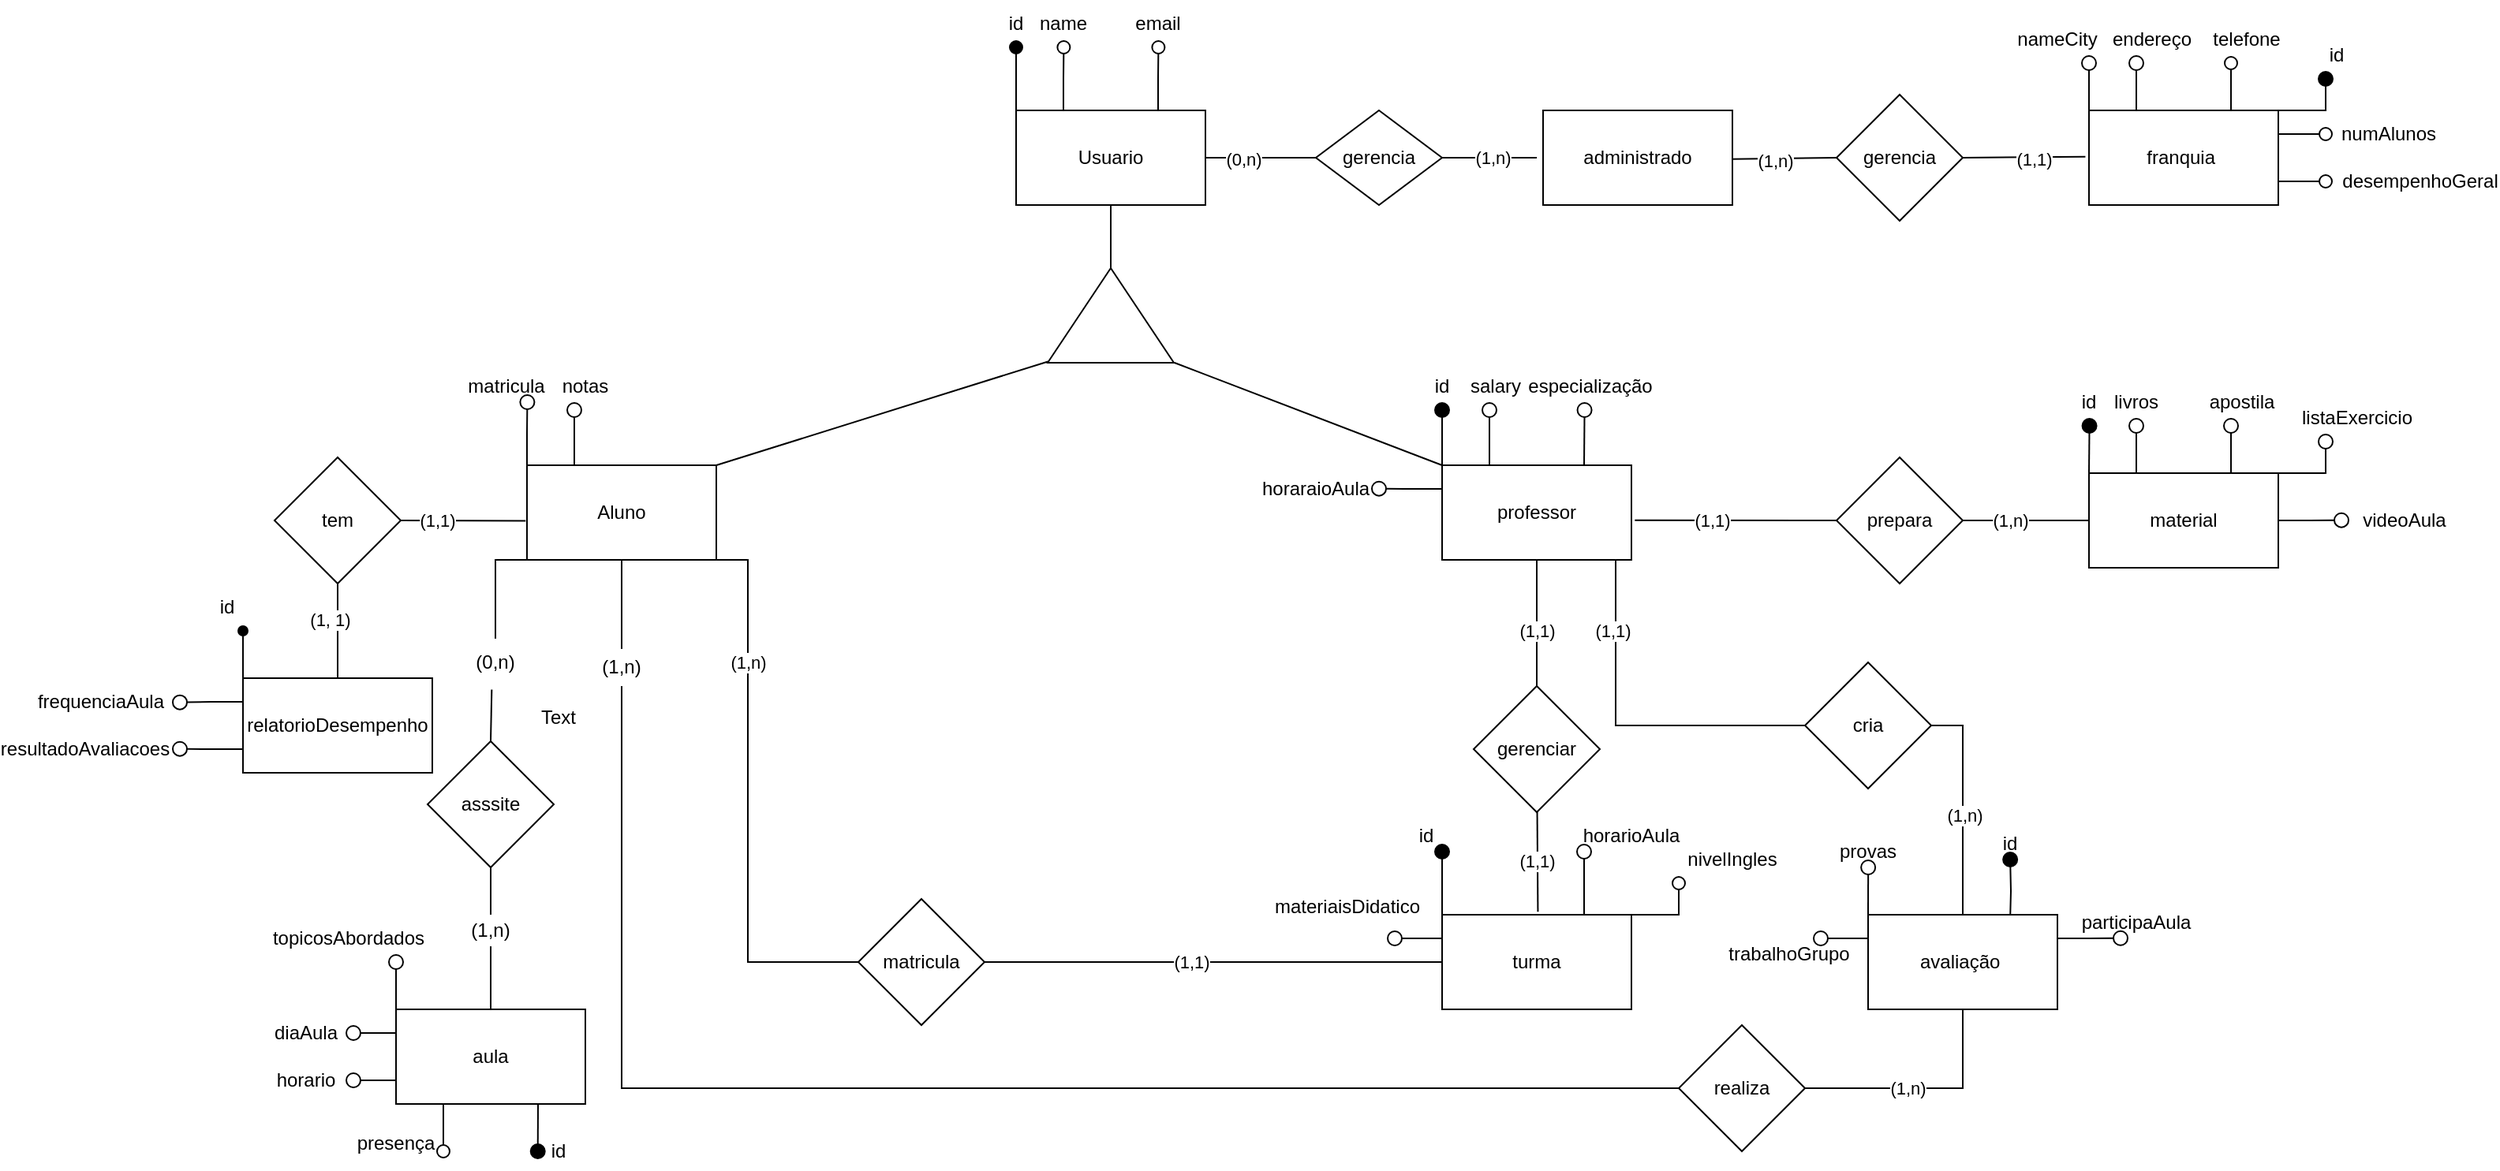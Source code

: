 <mxfile version="24.2.5" type="github">
  <diagram id="C5RBs43oDa-KdzZeNtuy" name="Page-1">
    <mxGraphModel dx="2876" dy="1103" grid="1" gridSize="10" guides="1" tooltips="1" connect="1" arrows="1" fold="1" page="1" pageScale="1" pageWidth="827" pageHeight="1169" math="0" shadow="0">
      <root>
        <mxCell id="WIyWlLk6GJQsqaUBKTNV-0" />
        <mxCell id="WIyWlLk6GJQsqaUBKTNV-1" parent="WIyWlLk6GJQsqaUBKTNV-0" />
        <mxCell id="Bjb_hzIt6USLgZH4Bxek-37" value="administrado" style="rounded=0;whiteSpace=wrap;html=1;" parent="WIyWlLk6GJQsqaUBKTNV-1" vertex="1">
          <mxGeometry x="294" y="250" width="120" height="60" as="geometry" />
        </mxCell>
        <mxCell id="5WWURvc-8RxoLPASlx8g-12" style="edgeStyle=orthogonalEdgeStyle;rounded=0;orthogonalLoop=1;jettySize=auto;html=1;exitX=0;exitY=0;exitDx=0;exitDy=0;endArrow=oval;endFill=0;endSize=9;" edge="1" parent="WIyWlLk6GJQsqaUBKTNV-1" source="Bjb_hzIt6USLgZH4Bxek-38">
          <mxGeometry relative="1" as="geometry">
            <mxPoint x="640" y="220" as="targetPoint" />
          </mxGeometry>
        </mxCell>
        <mxCell id="5WWURvc-8RxoLPASlx8g-14" style="edgeStyle=orthogonalEdgeStyle;rounded=0;orthogonalLoop=1;jettySize=auto;html=1;exitX=0.25;exitY=0;exitDx=0;exitDy=0;endSize=9;endArrow=oval;endFill=0;" edge="1" parent="WIyWlLk6GJQsqaUBKTNV-1" source="Bjb_hzIt6USLgZH4Bxek-38">
          <mxGeometry relative="1" as="geometry">
            <mxPoint x="670" y="220" as="targetPoint" />
          </mxGeometry>
        </mxCell>
        <mxCell id="5WWURvc-8RxoLPASlx8g-17" style="edgeStyle=orthogonalEdgeStyle;rounded=0;orthogonalLoop=1;jettySize=auto;html=1;exitX=0.75;exitY=0;exitDx=0;exitDy=0;endArrow=oval;endFill=0;endSize=8;" edge="1" parent="WIyWlLk6GJQsqaUBKTNV-1" source="Bjb_hzIt6USLgZH4Bxek-38">
          <mxGeometry relative="1" as="geometry">
            <mxPoint x="730" y="220" as="targetPoint" />
          </mxGeometry>
        </mxCell>
        <mxCell id="5WWURvc-8RxoLPASlx8g-19" style="edgeStyle=orthogonalEdgeStyle;rounded=0;orthogonalLoop=1;jettySize=auto;html=1;exitX=1;exitY=0.25;exitDx=0;exitDy=0;endArrow=oval;endFill=0;endSize=8;" edge="1" parent="WIyWlLk6GJQsqaUBKTNV-1" source="Bjb_hzIt6USLgZH4Bxek-38">
          <mxGeometry relative="1" as="geometry">
            <mxPoint x="790" y="264.857" as="targetPoint" />
          </mxGeometry>
        </mxCell>
        <mxCell id="5WWURvc-8RxoLPASlx8g-21" style="edgeStyle=orthogonalEdgeStyle;rounded=0;orthogonalLoop=1;jettySize=auto;html=1;exitX=1;exitY=0.75;exitDx=0;exitDy=0;endArrow=oval;endFill=0;endSize=8;" edge="1" parent="WIyWlLk6GJQsqaUBKTNV-1" source="Bjb_hzIt6USLgZH4Bxek-38">
          <mxGeometry relative="1" as="geometry">
            <mxPoint x="790" y="295" as="targetPoint" />
          </mxGeometry>
        </mxCell>
        <mxCell id="5WWURvc-8RxoLPASlx8g-33" style="edgeStyle=orthogonalEdgeStyle;rounded=0;orthogonalLoop=1;jettySize=auto;html=1;exitX=1;exitY=0;exitDx=0;exitDy=0;endArrow=oval;endFill=1;endSize=9;" edge="1" parent="WIyWlLk6GJQsqaUBKTNV-1" source="Bjb_hzIt6USLgZH4Bxek-38">
          <mxGeometry relative="1" as="geometry">
            <mxPoint x="790" y="230.0" as="targetPoint" />
          </mxGeometry>
        </mxCell>
        <mxCell id="Bjb_hzIt6USLgZH4Bxek-38" value="franquia&amp;nbsp;" style="rounded=0;whiteSpace=wrap;html=1;" parent="WIyWlLk6GJQsqaUBKTNV-1" vertex="1">
          <mxGeometry x="640" y="250" width="120" height="60" as="geometry" />
        </mxCell>
        <mxCell id="5WWURvc-8RxoLPASlx8g-0" style="edgeStyle=orthogonalEdgeStyle;rounded=0;orthogonalLoop=1;jettySize=auto;html=1;exitX=0;exitY=0;exitDx=0;exitDy=0;endArrow=oval;endFill=1;endSize=8;" edge="1" parent="WIyWlLk6GJQsqaUBKTNV-1" source="Bjb_hzIt6USLgZH4Bxek-39">
          <mxGeometry relative="1" as="geometry">
            <mxPoint x="-40" y="210" as="targetPoint" />
          </mxGeometry>
        </mxCell>
        <mxCell id="5WWURvc-8RxoLPASlx8g-2" style="edgeStyle=orthogonalEdgeStyle;rounded=0;orthogonalLoop=1;jettySize=auto;html=1;exitX=0.25;exitY=0;exitDx=0;exitDy=0;endArrow=oval;endFill=0;endSize=8;" edge="1" parent="WIyWlLk6GJQsqaUBKTNV-1" source="Bjb_hzIt6USLgZH4Bxek-39">
          <mxGeometry relative="1" as="geometry">
            <mxPoint x="-9.8" y="210" as="targetPoint" />
          </mxGeometry>
        </mxCell>
        <mxCell id="5WWURvc-8RxoLPASlx8g-4" style="edgeStyle=orthogonalEdgeStyle;rounded=0;orthogonalLoop=1;jettySize=auto;html=1;exitX=0.75;exitY=0;exitDx=0;exitDy=0;endArrow=oval;endFill=0;endSize=8;" edge="1" parent="WIyWlLk6GJQsqaUBKTNV-1" source="Bjb_hzIt6USLgZH4Bxek-39">
          <mxGeometry relative="1" as="geometry">
            <mxPoint x="50.2" y="210" as="targetPoint" />
          </mxGeometry>
        </mxCell>
        <mxCell id="Bjb_hzIt6USLgZH4Bxek-39" value="Usuario" style="rounded=0;whiteSpace=wrap;html=1;" parent="WIyWlLk6GJQsqaUBKTNV-1" vertex="1">
          <mxGeometry x="-40" y="250" width="120" height="60" as="geometry" />
        </mxCell>
        <mxCell id="Bjb_hzIt6USLgZH4Bxek-40" value="gerencia" style="rhombus;whiteSpace=wrap;html=1;" parent="WIyWlLk6GJQsqaUBKTNV-1" vertex="1">
          <mxGeometry x="480" y="240" width="80" height="80" as="geometry" />
        </mxCell>
        <mxCell id="Bjb_hzIt6USLgZH4Bxek-41" value="" style="endArrow=none;html=1;rounded=0;exitX=0.996;exitY=0.515;exitDx=0;exitDy=0;exitPerimeter=0;entryX=0;entryY=0.5;entryDx=0;entryDy=0;" parent="WIyWlLk6GJQsqaUBKTNV-1" source="Bjb_hzIt6USLgZH4Bxek-37" target="Bjb_hzIt6USLgZH4Bxek-40" edge="1">
          <mxGeometry width="50" height="50" relative="1" as="geometry">
            <mxPoint x="460" y="370" as="sourcePoint" />
            <mxPoint x="520" y="288" as="targetPoint" />
          </mxGeometry>
        </mxCell>
        <mxCell id="USasiKYRjak34gMCW2nq-18" value="(1,n)" style="edgeLabel;html=1;align=center;verticalAlign=middle;resizable=0;points=[];" parent="Bjb_hzIt6USLgZH4Bxek-41" vertex="1" connectable="0">
          <mxGeometry x="-0.18" y="-1" relative="1" as="geometry">
            <mxPoint as="offset" />
          </mxGeometry>
        </mxCell>
        <mxCell id="Bjb_hzIt6USLgZH4Bxek-42" value="" style="endArrow=none;html=1;rounded=0;exitX=1;exitY=0.5;exitDx=0;exitDy=0;entryX=-0.019;entryY=0.489;entryDx=0;entryDy=0;entryPerimeter=0;" parent="WIyWlLk6GJQsqaUBKTNV-1" source="Bjb_hzIt6USLgZH4Bxek-40" target="Bjb_hzIt6USLgZH4Bxek-38" edge="1">
          <mxGeometry width="50" height="50" relative="1" as="geometry">
            <mxPoint x="660" y="310" as="sourcePoint" />
            <mxPoint x="710" y="260" as="targetPoint" />
          </mxGeometry>
        </mxCell>
        <mxCell id="USasiKYRjak34gMCW2nq-17" value="(1,1)" style="edgeLabel;html=1;align=center;verticalAlign=middle;resizable=0;points=[];" parent="Bjb_hzIt6USLgZH4Bxek-42" vertex="1" connectable="0">
          <mxGeometry x="0.155" y="-1" relative="1" as="geometry">
            <mxPoint as="offset" />
          </mxGeometry>
        </mxCell>
        <mxCell id="Bjb_hzIt6USLgZH4Bxek-45" value="gerencia" style="rhombus;whiteSpace=wrap;html=1;" parent="WIyWlLk6GJQsqaUBKTNV-1" vertex="1">
          <mxGeometry x="150" y="250" width="80" height="60" as="geometry" />
        </mxCell>
        <mxCell id="Bjb_hzIt6USLgZH4Bxek-46" value="" style="endArrow=none;html=1;rounded=0;exitX=1;exitY=0.5;exitDx=0;exitDy=0;" parent="WIyWlLk6GJQsqaUBKTNV-1" source="Bjb_hzIt6USLgZH4Bxek-45" edge="1">
          <mxGeometry width="50" height="50" relative="1" as="geometry">
            <mxPoint x="220" y="330" as="sourcePoint" />
            <mxPoint x="290" y="280" as="targetPoint" />
          </mxGeometry>
        </mxCell>
        <mxCell id="USasiKYRjak34gMCW2nq-19" value="(1,n)" style="edgeLabel;html=1;align=center;verticalAlign=middle;resizable=0;points=[];" parent="Bjb_hzIt6USLgZH4Bxek-46" vertex="1" connectable="0">
          <mxGeometry x="0.06" relative="1" as="geometry">
            <mxPoint as="offset" />
          </mxGeometry>
        </mxCell>
        <mxCell id="Bjb_hzIt6USLgZH4Bxek-47" value="" style="endArrow=none;html=1;rounded=0;entryX=0;entryY=0.5;entryDx=0;entryDy=0;" parent="WIyWlLk6GJQsqaUBKTNV-1" source="Bjb_hzIt6USLgZH4Bxek-39" target="Bjb_hzIt6USLgZH4Bxek-45" edge="1">
          <mxGeometry width="50" height="50" relative="1" as="geometry">
            <mxPoint x="40" y="370" as="sourcePoint" />
            <mxPoint x="90" y="320" as="targetPoint" />
          </mxGeometry>
        </mxCell>
        <mxCell id="USasiKYRjak34gMCW2nq-20" value="(0,n)" style="edgeLabel;html=1;align=center;verticalAlign=middle;resizable=0;points=[];" parent="Bjb_hzIt6USLgZH4Bxek-47" vertex="1" connectable="0">
          <mxGeometry x="-0.323" y="-1" relative="1" as="geometry">
            <mxPoint as="offset" />
          </mxGeometry>
        </mxCell>
        <mxCell id="Bjb_hzIt6USLgZH4Bxek-50" value="" style="triangle;whiteSpace=wrap;html=1;rotation=-90;" parent="WIyWlLk6GJQsqaUBKTNV-1" vertex="1">
          <mxGeometry x="-10" y="340" width="60" height="80" as="geometry" />
        </mxCell>
        <mxCell id="5WWURvc-8RxoLPASlx8g-6" style="edgeStyle=orthogonalEdgeStyle;rounded=0;orthogonalLoop=1;jettySize=auto;html=1;exitX=0;exitY=0;exitDx=0;exitDy=0;endArrow=oval;endFill=0;endSize=9;" edge="1" parent="WIyWlLk6GJQsqaUBKTNV-1" source="Bjb_hzIt6USLgZH4Bxek-51">
          <mxGeometry relative="1" as="geometry">
            <mxPoint x="-349.8" y="435" as="targetPoint" />
            <mxPoint x="-350" y="470" as="sourcePoint" />
          </mxGeometry>
        </mxCell>
        <mxCell id="5WWURvc-8RxoLPASlx8g-8" style="edgeStyle=orthogonalEdgeStyle;rounded=0;orthogonalLoop=1;jettySize=auto;html=1;exitX=0.25;exitY=0;exitDx=0;exitDy=0;endArrow=oval;endFill=0;endSize=9;" edge="1" parent="WIyWlLk6GJQsqaUBKTNV-1" source="Bjb_hzIt6USLgZH4Bxek-51">
          <mxGeometry relative="1" as="geometry">
            <mxPoint x="-320" y="440" as="targetPoint" />
          </mxGeometry>
        </mxCell>
        <mxCell id="Bjb_hzIt6USLgZH4Bxek-51" value="Aluno" style="rounded=0;whiteSpace=wrap;html=1;" parent="WIyWlLk6GJQsqaUBKTNV-1" vertex="1">
          <mxGeometry x="-350" y="475" width="120" height="60" as="geometry" />
        </mxCell>
        <mxCell id="5WWURvc-8RxoLPASlx8g-47" style="edgeStyle=orthogonalEdgeStyle;rounded=0;orthogonalLoop=1;jettySize=auto;html=1;exitX=0;exitY=0;exitDx=0;exitDy=0;endArrow=oval;endFill=1;endSize=9;" edge="1" parent="WIyWlLk6GJQsqaUBKTNV-1" source="Bjb_hzIt6USLgZH4Bxek-52">
          <mxGeometry relative="1" as="geometry">
            <mxPoint x="230" y="440" as="targetPoint" />
          </mxGeometry>
        </mxCell>
        <mxCell id="5WWURvc-8RxoLPASlx8g-49" style="edgeStyle=orthogonalEdgeStyle;rounded=0;orthogonalLoop=1;jettySize=auto;html=1;exitX=0.25;exitY=0;exitDx=0;exitDy=0;entryX=1;entryY=1;entryDx=0;entryDy=0;endArrow=oval;endFill=0;endSize=9;" edge="1" parent="WIyWlLk6GJQsqaUBKTNV-1" source="Bjb_hzIt6USLgZH4Bxek-52" target="5WWURvc-8RxoLPASlx8g-48">
          <mxGeometry relative="1" as="geometry" />
        </mxCell>
        <mxCell id="5WWURvc-8RxoLPASlx8g-51" style="edgeStyle=orthogonalEdgeStyle;rounded=0;orthogonalLoop=1;jettySize=auto;html=1;exitX=0.75;exitY=0;exitDx=0;exitDy=0;endArrow=oval;endFill=0;endSize=9;" edge="1" parent="WIyWlLk6GJQsqaUBKTNV-1" source="Bjb_hzIt6USLgZH4Bxek-52">
          <mxGeometry relative="1" as="geometry">
            <mxPoint x="320.286" y="440" as="targetPoint" />
          </mxGeometry>
        </mxCell>
        <mxCell id="5WWURvc-8RxoLPASlx8g-53" style="edgeStyle=orthogonalEdgeStyle;rounded=0;orthogonalLoop=1;jettySize=auto;html=1;exitX=0;exitY=0.25;exitDx=0;exitDy=0;endArrow=oval;endFill=0;endSize=9;" edge="1" parent="WIyWlLk6GJQsqaUBKTNV-1" source="Bjb_hzIt6USLgZH4Bxek-52">
          <mxGeometry relative="1" as="geometry">
            <mxPoint x="190" y="489.857" as="targetPoint" />
          </mxGeometry>
        </mxCell>
        <mxCell id="Bjb_hzIt6USLgZH4Bxek-52" value="professor" style="rounded=0;whiteSpace=wrap;html=1;" parent="WIyWlLk6GJQsqaUBKTNV-1" vertex="1">
          <mxGeometry x="230" y="475" width="120" height="60" as="geometry" />
        </mxCell>
        <mxCell id="Bjb_hzIt6USLgZH4Bxek-53" value="" style="endArrow=none;html=1;rounded=0;entryX=0.5;entryY=1;entryDx=0;entryDy=0;exitX=1;exitY=0.5;exitDx=0;exitDy=0;" parent="WIyWlLk6GJQsqaUBKTNV-1" source="Bjb_hzIt6USLgZH4Bxek-50" target="Bjb_hzIt6USLgZH4Bxek-39" edge="1">
          <mxGeometry width="50" height="50" relative="1" as="geometry">
            <mxPoint x="-30" y="240" as="sourcePoint" />
            <mxPoint x="20" y="190" as="targetPoint" />
          </mxGeometry>
        </mxCell>
        <mxCell id="Bjb_hzIt6USLgZH4Bxek-54" value="" style="endArrow=none;html=1;rounded=0;exitX=1;exitY=0;exitDx=0;exitDy=0;entryX=0.013;entryY=0.003;entryDx=0;entryDy=0;entryPerimeter=0;" parent="WIyWlLk6GJQsqaUBKTNV-1" source="Bjb_hzIt6USLgZH4Bxek-51" target="Bjb_hzIt6USLgZH4Bxek-50" edge="1">
          <mxGeometry width="50" height="50" relative="1" as="geometry">
            <mxPoint x="-120" y="410" as="sourcePoint" />
            <mxPoint x="-21" y="302" as="targetPoint" />
          </mxGeometry>
        </mxCell>
        <mxCell id="Bjb_hzIt6USLgZH4Bxek-55" value="" style="endArrow=none;html=1;rounded=0;entryX=0;entryY=1.005;entryDx=0;entryDy=0;entryPerimeter=0;exitX=0;exitY=0;exitDx=0;exitDy=0;" parent="WIyWlLk6GJQsqaUBKTNV-1" source="Bjb_hzIt6USLgZH4Bxek-52" target="Bjb_hzIt6USLgZH4Bxek-50" edge="1">
          <mxGeometry width="50" height="50" relative="1" as="geometry">
            <mxPoint x="10" y="420" as="sourcePoint" />
            <mxPoint x="60" y="370" as="targetPoint" />
          </mxGeometry>
        </mxCell>
        <mxCell id="USasiKYRjak34gMCW2nq-12" style="edgeStyle=orthogonalEdgeStyle;rounded=0;orthogonalLoop=1;jettySize=auto;html=1;exitX=0;exitY=0.5;exitDx=0;exitDy=0;endArrow=none;endFill=0;" parent="WIyWlLk6GJQsqaUBKTNV-1" source="Bjb_hzIt6USLgZH4Bxek-56" target="Bjb_hzIt6USLgZH4Bxek-52" edge="1">
          <mxGeometry relative="1" as="geometry">
            <Array as="points">
              <mxPoint x="340" y="640" />
            </Array>
          </mxGeometry>
        </mxCell>
        <mxCell id="USasiKYRjak34gMCW2nq-13" value="(1,1)" style="edgeLabel;html=1;align=center;verticalAlign=middle;resizable=0;points=[];" parent="USasiKYRjak34gMCW2nq-12" vertex="1" connectable="0">
          <mxGeometry x="0.575" y="2" relative="1" as="geometry">
            <mxPoint y="-3" as="offset" />
          </mxGeometry>
        </mxCell>
        <mxCell id="Bjb_hzIt6USLgZH4Bxek-56" value="cria" style="rhombus;whiteSpace=wrap;html=1;rotation=0;" parent="WIyWlLk6GJQsqaUBKTNV-1" vertex="1">
          <mxGeometry x="460" y="600" width="80" height="80" as="geometry" />
        </mxCell>
        <mxCell id="5WWURvc-8RxoLPASlx8g-76" style="edgeStyle=orthogonalEdgeStyle;rounded=0;orthogonalLoop=1;jettySize=auto;html=1;exitX=0.75;exitY=0;exitDx=0;exitDy=0;endArrow=oval;endFill=1;endSize=9;" edge="1" parent="WIyWlLk6GJQsqaUBKTNV-1">
          <mxGeometry relative="1" as="geometry">
            <mxPoint x="590.077" y="725" as="targetPoint" />
            <mxPoint x="590" y="765" as="sourcePoint" />
          </mxGeometry>
        </mxCell>
        <mxCell id="5WWURvc-8RxoLPASlx8g-78" style="edgeStyle=orthogonalEdgeStyle;rounded=0;orthogonalLoop=1;jettySize=auto;html=1;exitX=0;exitY=0;exitDx=0;exitDy=0;endArrow=oval;endFill=0;endSize=9;" edge="1" parent="WIyWlLk6GJQsqaUBKTNV-1" source="Bjb_hzIt6USLgZH4Bxek-57">
          <mxGeometry relative="1" as="geometry">
            <mxPoint x="500.077" y="730" as="targetPoint" />
          </mxGeometry>
        </mxCell>
        <mxCell id="5WWURvc-8RxoLPASlx8g-80" style="edgeStyle=orthogonalEdgeStyle;rounded=0;orthogonalLoop=1;jettySize=auto;html=1;exitX=0;exitY=0.25;exitDx=0;exitDy=0;endArrow=oval;endFill=0;endSize=9;" edge="1" parent="WIyWlLk6GJQsqaUBKTNV-1" source="Bjb_hzIt6USLgZH4Bxek-57">
          <mxGeometry relative="1" as="geometry">
            <mxPoint x="470" y="775.077" as="targetPoint" />
          </mxGeometry>
        </mxCell>
        <mxCell id="5WWURvc-8RxoLPASlx8g-82" style="edgeStyle=orthogonalEdgeStyle;rounded=0;orthogonalLoop=1;jettySize=auto;html=1;exitX=1;exitY=0.25;exitDx=0;exitDy=0;endArrow=oval;endFill=0;endSize=9;" edge="1" parent="WIyWlLk6GJQsqaUBKTNV-1" source="Bjb_hzIt6USLgZH4Bxek-57">
          <mxGeometry relative="1" as="geometry">
            <mxPoint x="660" y="774.889" as="targetPoint" />
          </mxGeometry>
        </mxCell>
        <mxCell id="Bjb_hzIt6USLgZH4Bxek-57" value="avaliação&amp;nbsp;" style="rounded=0;whiteSpace=wrap;html=1;" parent="WIyWlLk6GJQsqaUBKTNV-1" vertex="1">
          <mxGeometry x="500" y="760" width="120" height="60" as="geometry" />
        </mxCell>
        <mxCell id="Bjb_hzIt6USLgZH4Bxek-60" value="gerenciar" style="rhombus;whiteSpace=wrap;html=1;" parent="WIyWlLk6GJQsqaUBKTNV-1" vertex="1">
          <mxGeometry x="250" y="615" width="80" height="80" as="geometry" />
        </mxCell>
        <mxCell id="Bjb_hzIt6USLgZH4Bxek-61" value="" style="endArrow=none;html=1;rounded=0;exitX=0.5;exitY=0;exitDx=0;exitDy=0;entryX=0.5;entryY=1;entryDx=0;entryDy=0;" parent="WIyWlLk6GJQsqaUBKTNV-1" source="Bjb_hzIt6USLgZH4Bxek-60" target="Bjb_hzIt6USLgZH4Bxek-52" edge="1">
          <mxGeometry width="50" height="50" relative="1" as="geometry">
            <mxPoint x="290" y="680" as="sourcePoint" />
            <mxPoint x="290" y="560" as="targetPoint" />
          </mxGeometry>
        </mxCell>
        <mxCell id="USasiKYRjak34gMCW2nq-10" value="(1,1)" style="edgeLabel;html=1;align=center;verticalAlign=middle;resizable=0;points=[];" parent="Bjb_hzIt6USLgZH4Bxek-61" vertex="1" connectable="0">
          <mxGeometry x="-0.751" relative="1" as="geometry">
            <mxPoint y="-25" as="offset" />
          </mxGeometry>
        </mxCell>
        <mxCell id="5WWURvc-8RxoLPASlx8g-65" style="edgeStyle=orthogonalEdgeStyle;rounded=0;orthogonalLoop=1;jettySize=auto;html=1;exitX=0;exitY=0;exitDx=0;exitDy=0;endArrow=oval;endFill=1;endSize=9;" edge="1" parent="WIyWlLk6GJQsqaUBKTNV-1" source="Bjb_hzIt6USLgZH4Bxek-62">
          <mxGeometry relative="1" as="geometry">
            <mxPoint x="230" y="720" as="targetPoint" />
          </mxGeometry>
        </mxCell>
        <mxCell id="5WWURvc-8RxoLPASlx8g-68" style="edgeStyle=orthogonalEdgeStyle;rounded=0;orthogonalLoop=1;jettySize=auto;html=1;exitX=0.75;exitY=0;exitDx=0;exitDy=0;endArrow=oval;endFill=0;endSize=9;" edge="1" parent="WIyWlLk6GJQsqaUBKTNV-1" source="Bjb_hzIt6USLgZH4Bxek-62">
          <mxGeometry relative="1" as="geometry">
            <mxPoint x="320" y="720" as="targetPoint" />
          </mxGeometry>
        </mxCell>
        <mxCell id="5WWURvc-8RxoLPASlx8g-70" style="edgeStyle=orthogonalEdgeStyle;rounded=0;orthogonalLoop=1;jettySize=auto;html=1;exitX=1;exitY=0;exitDx=0;exitDy=0;endArrow=oval;endFill=0;endSize=8;" edge="1" parent="WIyWlLk6GJQsqaUBKTNV-1" source="Bjb_hzIt6USLgZH4Bxek-62">
          <mxGeometry relative="1" as="geometry">
            <mxPoint x="380" y="740" as="targetPoint" />
          </mxGeometry>
        </mxCell>
        <mxCell id="5WWURvc-8RxoLPASlx8g-72" style="edgeStyle=orthogonalEdgeStyle;rounded=0;orthogonalLoop=1;jettySize=auto;html=1;exitX=0;exitY=0.25;exitDx=0;exitDy=0;endArrow=oval;endFill=0;endSize=9;" edge="1" parent="WIyWlLk6GJQsqaUBKTNV-1" source="Bjb_hzIt6USLgZH4Bxek-62">
          <mxGeometry relative="1" as="geometry">
            <mxPoint x="200" y="775" as="targetPoint" />
          </mxGeometry>
        </mxCell>
        <mxCell id="Bjb_hzIt6USLgZH4Bxek-62" value="turma" style="rounded=0;whiteSpace=wrap;html=1;" parent="WIyWlLk6GJQsqaUBKTNV-1" vertex="1">
          <mxGeometry x="230" y="760" width="120" height="60" as="geometry" />
        </mxCell>
        <mxCell id="Bjb_hzIt6USLgZH4Bxek-64" value="" style="endArrow=none;html=1;rounded=0;entryX=1;entryY=0.5;entryDx=0;entryDy=0;exitX=0.5;exitY=0;exitDx=0;exitDy=0;" parent="WIyWlLk6GJQsqaUBKTNV-1" source="Bjb_hzIt6USLgZH4Bxek-57" target="Bjb_hzIt6USLgZH4Bxek-56" edge="1">
          <mxGeometry width="50" height="50" relative="1" as="geometry">
            <mxPoint x="580" y="760" as="sourcePoint" />
            <mxPoint x="555.59" y="711.56" as="targetPoint" />
            <Array as="points">
              <mxPoint x="560" y="640" />
            </Array>
          </mxGeometry>
        </mxCell>
        <mxCell id="USasiKYRjak34gMCW2nq-15" value="(1,n)" style="edgeLabel;html=1;align=center;verticalAlign=middle;resizable=0;points=[];" parent="Bjb_hzIt6USLgZH4Bxek-64" vertex="1" connectable="0">
          <mxGeometry x="-0.099" y="-1" relative="1" as="geometry">
            <mxPoint as="offset" />
          </mxGeometry>
        </mxCell>
        <mxCell id="Bjb_hzIt6USLgZH4Bxek-68" value="" style="endArrow=none;html=1;rounded=0;exitX=0.506;exitY=-0.032;exitDx=0;exitDy=0;exitPerimeter=0;" parent="WIyWlLk6GJQsqaUBKTNV-1" source="Bjb_hzIt6USLgZH4Bxek-62" target="Bjb_hzIt6USLgZH4Bxek-60" edge="1">
          <mxGeometry width="50" height="50" relative="1" as="geometry">
            <mxPoint x="290" y="860" as="sourcePoint" />
            <mxPoint x="290" y="820" as="targetPoint" />
          </mxGeometry>
        </mxCell>
        <mxCell id="USasiKYRjak34gMCW2nq-8" value="(1,1)" style="edgeLabel;html=1;align=center;verticalAlign=middle;resizable=0;points=[];" parent="Bjb_hzIt6USLgZH4Bxek-68" vertex="1" connectable="0">
          <mxGeometry x="0.023" y="1" relative="1" as="geometry">
            <mxPoint as="offset" />
          </mxGeometry>
        </mxCell>
        <mxCell id="5WWURvc-8RxoLPASlx8g-35" style="edgeStyle=orthogonalEdgeStyle;rounded=0;orthogonalLoop=1;jettySize=auto;html=1;exitX=0;exitY=0.25;exitDx=0;exitDy=0;endArrow=oval;endFill=0;endSize=9;" edge="1" parent="WIyWlLk6GJQsqaUBKTNV-1" source="Bjb_hzIt6USLgZH4Bxek-72">
          <mxGeometry relative="1" as="geometry">
            <mxPoint x="-460" y="835" as="targetPoint" />
          </mxGeometry>
        </mxCell>
        <mxCell id="5WWURvc-8RxoLPASlx8g-37" style="edgeStyle=orthogonalEdgeStyle;rounded=0;orthogonalLoop=1;jettySize=auto;html=1;exitX=0;exitY=0.75;exitDx=0;exitDy=0;endArrow=oval;endFill=0;endSize=9;" edge="1" parent="WIyWlLk6GJQsqaUBKTNV-1" source="Bjb_hzIt6USLgZH4Bxek-72">
          <mxGeometry relative="1" as="geometry">
            <mxPoint x="-460" y="865" as="targetPoint" />
          </mxGeometry>
        </mxCell>
        <mxCell id="5WWURvc-8RxoLPASlx8g-41" style="edgeStyle=orthogonalEdgeStyle;rounded=0;orthogonalLoop=1;jettySize=auto;html=1;exitX=0;exitY=0;exitDx=0;exitDy=0;endArrow=oval;endFill=0;endSize=9;" edge="1" parent="WIyWlLk6GJQsqaUBKTNV-1" source="Bjb_hzIt6USLgZH4Bxek-72">
          <mxGeometry relative="1" as="geometry">
            <mxPoint x="-433" y="790" as="targetPoint" />
          </mxGeometry>
        </mxCell>
        <mxCell id="5WWURvc-8RxoLPASlx8g-43" style="edgeStyle=orthogonalEdgeStyle;rounded=0;orthogonalLoop=1;jettySize=auto;html=1;exitX=0.25;exitY=1;exitDx=0;exitDy=0;endArrow=oval;endFill=0;endSize=8;" edge="1" parent="WIyWlLk6GJQsqaUBKTNV-1" source="Bjb_hzIt6USLgZH4Bxek-72">
          <mxGeometry relative="1" as="geometry">
            <mxPoint x="-403" y="910" as="targetPoint" />
          </mxGeometry>
        </mxCell>
        <mxCell id="5WWURvc-8RxoLPASlx8g-45" style="edgeStyle=orthogonalEdgeStyle;rounded=0;orthogonalLoop=1;jettySize=auto;html=1;exitX=0.75;exitY=1;exitDx=0;exitDy=0;endArrow=oval;endFill=1;endSize=9;" edge="1" parent="WIyWlLk6GJQsqaUBKTNV-1" source="Bjb_hzIt6USLgZH4Bxek-72">
          <mxGeometry relative="1" as="geometry">
            <mxPoint x="-343.143" y="910" as="targetPoint" />
          </mxGeometry>
        </mxCell>
        <mxCell id="Bjb_hzIt6USLgZH4Bxek-72" value="aula" style="rounded=0;whiteSpace=wrap;html=1;" parent="WIyWlLk6GJQsqaUBKTNV-1" vertex="1">
          <mxGeometry x="-433" y="820" width="120" height="60" as="geometry" />
        </mxCell>
        <mxCell id="Bjb_hzIt6USLgZH4Bxek-73" value="asssite" style="rhombus;whiteSpace=wrap;html=1;" parent="WIyWlLk6GJQsqaUBKTNV-1" vertex="1">
          <mxGeometry x="-413" y="650" width="80" height="80" as="geometry" />
        </mxCell>
        <mxCell id="Bjb_hzIt6USLgZH4Bxek-74" value="" style="endArrow=none;html=1;rounded=0;entryX=0;entryY=1;entryDx=0;entryDy=0;" parent="WIyWlLk6GJQsqaUBKTNV-1" source="Bjb_hzIt6USLgZH4Bxek-79" target="Bjb_hzIt6USLgZH4Bxek-51" edge="1">
          <mxGeometry width="50" height="50" relative="1" as="geometry">
            <mxPoint x="-500" y="685" as="sourcePoint" />
            <mxPoint x="-450" y="635" as="targetPoint" />
            <Array as="points">
              <mxPoint x="-370" y="535" />
            </Array>
          </mxGeometry>
        </mxCell>
        <mxCell id="Bjb_hzIt6USLgZH4Bxek-75" value="" style="endArrow=none;html=1;rounded=0;entryX=0.5;entryY=1;entryDx=0;entryDy=0;" parent="WIyWlLk6GJQsqaUBKTNV-1" target="Bjb_hzIt6USLgZH4Bxek-73" edge="1">
          <mxGeometry width="50" height="50" relative="1" as="geometry">
            <mxPoint x="-373" y="760" as="sourcePoint" />
            <mxPoint x="-380" y="805" as="targetPoint" />
          </mxGeometry>
        </mxCell>
        <mxCell id="Bjb_hzIt6USLgZH4Bxek-76" value="" style="endArrow=none;html=1;rounded=0;entryX=0.5;entryY=1;entryDx=0;entryDy=0;exitX=0.5;exitY=0;exitDx=0;exitDy=0;" parent="WIyWlLk6GJQsqaUBKTNV-1" source="Bjb_hzIt6USLgZH4Bxek-72" target="Bjb_hzIt6USLgZH4Bxek-77" edge="1">
          <mxGeometry width="50" height="50" relative="1" as="geometry">
            <mxPoint x="-380" y="854" as="sourcePoint" />
            <mxPoint x="-380" y="765" as="targetPoint" />
          </mxGeometry>
        </mxCell>
        <mxCell id="Bjb_hzIt6USLgZH4Bxek-77" value="(1,n)" style="text;html=1;align=center;verticalAlign=middle;whiteSpace=wrap;rounded=0;" parent="WIyWlLk6GJQsqaUBKTNV-1" vertex="1">
          <mxGeometry x="-403" y="760" width="60" height="20" as="geometry" />
        </mxCell>
        <mxCell id="Bjb_hzIt6USLgZH4Bxek-78" value="" style="endArrow=none;html=1;rounded=0;entryX=0.461;entryY=1.075;entryDx=0;entryDy=0;exitX=0.5;exitY=0;exitDx=0;exitDy=0;entryPerimeter=0;" parent="WIyWlLk6GJQsqaUBKTNV-1" source="Bjb_hzIt6USLgZH4Bxek-73" target="Bjb_hzIt6USLgZH4Bxek-79" edge="1">
          <mxGeometry width="50" height="50" relative="1" as="geometry">
            <mxPoint x="-380" y="685" as="sourcePoint" />
            <mxPoint x="-360" y="535" as="targetPoint" />
          </mxGeometry>
        </mxCell>
        <mxCell id="Bjb_hzIt6USLgZH4Bxek-79" value="(0,n)" style="text;html=1;align=center;verticalAlign=middle;whiteSpace=wrap;rounded=0;" parent="WIyWlLk6GJQsqaUBKTNV-1" vertex="1">
          <mxGeometry x="-400" y="585" width="60" height="30" as="geometry" />
        </mxCell>
        <mxCell id="Bjb_hzIt6USLgZH4Bxek-80" value="matricula" style="rhombus;whiteSpace=wrap;html=1;rotation=0;" parent="WIyWlLk6GJQsqaUBKTNV-1" vertex="1">
          <mxGeometry x="-140" y="750" width="80" height="80" as="geometry" />
        </mxCell>
        <mxCell id="Bjb_hzIt6USLgZH4Bxek-81" value="" style="endArrow=none;html=1;rounded=0;entryX=1;entryY=1;entryDx=0;entryDy=0;exitX=0;exitY=0.5;exitDx=0;exitDy=0;" parent="WIyWlLk6GJQsqaUBKTNV-1" source="Bjb_hzIt6USLgZH4Bxek-80" target="Bjb_hzIt6USLgZH4Bxek-51" edge="1">
          <mxGeometry width="50" height="50" relative="1" as="geometry">
            <mxPoint x="-208.96" y="690.77" as="sourcePoint" />
            <mxPoint x="-290" y="625" as="targetPoint" />
            <Array as="points">
              <mxPoint x="-210" y="790" />
              <mxPoint x="-210" y="535" />
            </Array>
          </mxGeometry>
        </mxCell>
        <mxCell id="USasiKYRjak34gMCW2nq-9" value="(1,n)" style="edgeLabel;html=1;align=center;verticalAlign=middle;resizable=0;points=[];" parent="Bjb_hzIt6USLgZH4Bxek-81" vertex="1" connectable="0">
          <mxGeometry x="-0.119" y="-3" relative="1" as="geometry">
            <mxPoint x="-3" y="-108" as="offset" />
          </mxGeometry>
        </mxCell>
        <mxCell id="Bjb_hzIt6USLgZH4Bxek-82" value="" style="endArrow=none;html=1;rounded=0;entryX=1;entryY=0.5;entryDx=0;entryDy=0;exitX=0;exitY=0.5;exitDx=0;exitDy=0;" parent="WIyWlLk6GJQsqaUBKTNV-1" source="Bjb_hzIt6USLgZH4Bxek-62" target="Bjb_hzIt6USLgZH4Bxek-80" edge="1">
          <mxGeometry width="50" height="50" relative="1" as="geometry">
            <mxPoint x="160" y="920" as="sourcePoint" />
            <mxPoint x="30" y="770" as="targetPoint" />
            <Array as="points">
              <mxPoint x="-60" y="790" />
            </Array>
          </mxGeometry>
        </mxCell>
        <mxCell id="USasiKYRjak34gMCW2nq-7" value="(1,1)" style="edgeLabel;html=1;align=center;verticalAlign=middle;resizable=0;points=[];" parent="Bjb_hzIt6USLgZH4Bxek-82" vertex="1" connectable="0">
          <mxGeometry x="-0.824" y="-3" relative="1" as="geometry">
            <mxPoint x="-134" y="3" as="offset" />
          </mxGeometry>
        </mxCell>
        <mxCell id="Bjb_hzIt6USLgZH4Bxek-87" value="" style="endArrow=none;html=1;rounded=0;entryX=0.5;entryY=1;entryDx=0;entryDy=0;exitX=0.5;exitY=0.059;exitDx=0;exitDy=0;exitPerimeter=0;" parent="WIyWlLk6GJQsqaUBKTNV-1" source="Bjb_hzIt6USLgZH4Bxek-93" target="Bjb_hzIt6USLgZH4Bxek-51" edge="1">
          <mxGeometry width="50" height="50" relative="1" as="geometry">
            <mxPoint x="210" y="955" as="sourcePoint" />
            <mxPoint x="-310" y="535" as="targetPoint" />
            <Array as="points" />
          </mxGeometry>
        </mxCell>
        <mxCell id="Bjb_hzIt6USLgZH4Bxek-88" value="realiza" style="rhombus;whiteSpace=wrap;html=1;" parent="WIyWlLk6GJQsqaUBKTNV-1" vertex="1">
          <mxGeometry x="380" y="830" width="80" height="80" as="geometry" />
        </mxCell>
        <mxCell id="Bjb_hzIt6USLgZH4Bxek-90" value="" style="endArrow=none;html=1;rounded=0;exitX=1;exitY=0.5;exitDx=0;exitDy=0;entryX=0.5;entryY=1;entryDx=0;entryDy=0;" parent="WIyWlLk6GJQsqaUBKTNV-1" source="Bjb_hzIt6USLgZH4Bxek-88" target="Bjb_hzIt6USLgZH4Bxek-57" edge="1">
          <mxGeometry width="50" height="50" relative="1" as="geometry">
            <mxPoint x="500" y="964" as="sourcePoint" />
            <mxPoint x="550.88" y="862.88" as="targetPoint" />
            <Array as="points">
              <mxPoint x="560" y="870" />
            </Array>
          </mxGeometry>
        </mxCell>
        <mxCell id="USasiKYRjak34gMCW2nq-11" value="(1,n)" style="edgeLabel;html=1;align=center;verticalAlign=middle;resizable=0;points=[];" parent="Bjb_hzIt6USLgZH4Bxek-90" vertex="1" connectable="0">
          <mxGeometry x="0.303" y="2" relative="1" as="geometry">
            <mxPoint x="-33" y="2" as="offset" />
          </mxGeometry>
        </mxCell>
        <mxCell id="Bjb_hzIt6USLgZH4Bxek-92" value="" style="endArrow=none;html=1;rounded=0;entryX=0.5;entryY=1;entryDx=0;entryDy=0;exitX=0;exitY=0.5;exitDx=0;exitDy=0;" parent="WIyWlLk6GJQsqaUBKTNV-1" source="Bjb_hzIt6USLgZH4Bxek-88" target="Bjb_hzIt6USLgZH4Bxek-93" edge="1">
          <mxGeometry width="50" height="50" relative="1" as="geometry">
            <mxPoint x="330" y="960" as="sourcePoint" />
            <mxPoint x="-180" y="540" as="targetPoint" />
            <Array as="points">
              <mxPoint x="-290" y="870" />
            </Array>
          </mxGeometry>
        </mxCell>
        <mxCell id="Bjb_hzIt6USLgZH4Bxek-93" value="(1,n)" style="text;html=1;align=center;verticalAlign=middle;whiteSpace=wrap;rounded=0;" parent="WIyWlLk6GJQsqaUBKTNV-1" vertex="1">
          <mxGeometry x="-320" y="590" width="60" height="25" as="geometry" />
        </mxCell>
        <mxCell id="5WWURvc-8RxoLPASlx8g-55" style="edgeStyle=orthogonalEdgeStyle;rounded=0;orthogonalLoop=1;jettySize=auto;html=1;exitX=0;exitY=0;exitDx=0;exitDy=0;endArrow=oval;endFill=1;endSize=9;" edge="1" parent="WIyWlLk6GJQsqaUBKTNV-1" source="Bjb_hzIt6USLgZH4Bxek-94">
          <mxGeometry relative="1" as="geometry">
            <mxPoint x="640.286" y="450" as="targetPoint" />
          </mxGeometry>
        </mxCell>
        <mxCell id="5WWURvc-8RxoLPASlx8g-57" style="edgeStyle=orthogonalEdgeStyle;rounded=0;orthogonalLoop=1;jettySize=auto;html=1;exitX=0.25;exitY=0;exitDx=0;exitDy=0;entryX=1;entryY=1;entryDx=0;entryDy=0;endArrow=oval;endFill=0;endSize=9;" edge="1" parent="WIyWlLk6GJQsqaUBKTNV-1" source="Bjb_hzIt6USLgZH4Bxek-94" target="5WWURvc-8RxoLPASlx8g-56">
          <mxGeometry relative="1" as="geometry" />
        </mxCell>
        <mxCell id="5WWURvc-8RxoLPASlx8g-59" style="edgeStyle=orthogonalEdgeStyle;rounded=0;orthogonalLoop=1;jettySize=auto;html=1;exitX=0.75;exitY=0;exitDx=0;exitDy=0;endArrow=oval;endFill=0;endSize=9;" edge="1" parent="WIyWlLk6GJQsqaUBKTNV-1" source="Bjb_hzIt6USLgZH4Bxek-94">
          <mxGeometry relative="1" as="geometry">
            <mxPoint x="730" y="450" as="targetPoint" />
          </mxGeometry>
        </mxCell>
        <mxCell id="5WWURvc-8RxoLPASlx8g-61" style="edgeStyle=orthogonalEdgeStyle;rounded=0;orthogonalLoop=1;jettySize=auto;html=1;exitX=1;exitY=0;exitDx=0;exitDy=0;endArrow=oval;endFill=0;endSize=9;" edge="1" parent="WIyWlLk6GJQsqaUBKTNV-1" source="Bjb_hzIt6USLgZH4Bxek-94">
          <mxGeometry relative="1" as="geometry">
            <mxPoint x="790" y="460" as="targetPoint" />
          </mxGeometry>
        </mxCell>
        <mxCell id="5WWURvc-8RxoLPASlx8g-63" style="edgeStyle=orthogonalEdgeStyle;rounded=0;orthogonalLoop=1;jettySize=auto;html=1;exitX=1;exitY=0.5;exitDx=0;exitDy=0;endArrow=oval;endFill=0;endSize=9;" edge="1" parent="WIyWlLk6GJQsqaUBKTNV-1" source="Bjb_hzIt6USLgZH4Bxek-94">
          <mxGeometry relative="1" as="geometry">
            <mxPoint x="800" y="509.857" as="targetPoint" />
          </mxGeometry>
        </mxCell>
        <mxCell id="Bjb_hzIt6USLgZH4Bxek-94" value="material" style="rounded=0;whiteSpace=wrap;html=1;" parent="WIyWlLk6GJQsqaUBKTNV-1" vertex="1">
          <mxGeometry x="640" y="480" width="120" height="60" as="geometry" />
        </mxCell>
        <mxCell id="Bjb_hzIt6USLgZH4Bxek-95" value="prepara" style="rhombus;whiteSpace=wrap;html=1;" parent="WIyWlLk6GJQsqaUBKTNV-1" vertex="1">
          <mxGeometry x="480" y="470" width="80" height="80" as="geometry" />
        </mxCell>
        <mxCell id="Bjb_hzIt6USLgZH4Bxek-96" value="" style="endArrow=none;html=1;rounded=0;exitX=1.018;exitY=0.581;exitDx=0;exitDy=0;entryX=0;entryY=0.5;entryDx=0;entryDy=0;exitPerimeter=0;" parent="WIyWlLk6GJQsqaUBKTNV-1" source="Bjb_hzIt6USLgZH4Bxek-52" target="Bjb_hzIt6USLgZH4Bxek-95" edge="1">
          <mxGeometry width="50" height="50" relative="1" as="geometry">
            <mxPoint x="460" y="510" as="sourcePoint" />
            <mxPoint x="450" y="470" as="targetPoint" />
          </mxGeometry>
        </mxCell>
        <mxCell id="USasiKYRjak34gMCW2nq-14" value="(1,1)" style="edgeLabel;html=1;align=center;verticalAlign=middle;resizable=0;points=[];" parent="Bjb_hzIt6USLgZH4Bxek-96" vertex="1" connectable="0">
          <mxGeometry x="-0.237" relative="1" as="geometry">
            <mxPoint as="offset" />
          </mxGeometry>
        </mxCell>
        <mxCell id="Bjb_hzIt6USLgZH4Bxek-98" value="" style="endArrow=none;html=1;rounded=0;exitX=1;exitY=0.5;exitDx=0;exitDy=0;entryX=0;entryY=0.5;entryDx=0;entryDy=0;" parent="WIyWlLk6GJQsqaUBKTNV-1" source="Bjb_hzIt6USLgZH4Bxek-95" target="Bjb_hzIt6USLgZH4Bxek-94" edge="1">
          <mxGeometry width="50" height="50" relative="1" as="geometry">
            <mxPoint x="620" y="510" as="sourcePoint" />
            <mxPoint x="680" y="510" as="targetPoint" />
          </mxGeometry>
        </mxCell>
        <mxCell id="USasiKYRjak34gMCW2nq-16" value="(1,n)" style="edgeLabel;html=1;align=center;verticalAlign=middle;resizable=0;points=[];" parent="Bjb_hzIt6USLgZH4Bxek-98" vertex="1" connectable="0">
          <mxGeometry x="-0.251" relative="1" as="geometry">
            <mxPoint as="offset" />
          </mxGeometry>
        </mxCell>
        <mxCell id="Bjb_hzIt6USLgZH4Bxek-102" value="tem" style="rhombus;whiteSpace=wrap;html=1;" parent="WIyWlLk6GJQsqaUBKTNV-1" vertex="1">
          <mxGeometry x="-510" y="470" width="80" height="80" as="geometry" />
        </mxCell>
        <mxCell id="5WWURvc-8RxoLPASlx8g-25" style="edgeStyle=orthogonalEdgeStyle;rounded=0;orthogonalLoop=1;jettySize=auto;html=1;exitX=0;exitY=0.25;exitDx=0;exitDy=0;endArrow=oval;endFill=0;endSize=9;" edge="1" parent="WIyWlLk6GJQsqaUBKTNV-1" source="Bjb_hzIt6USLgZH4Bxek-103">
          <mxGeometry relative="1" as="geometry">
            <mxPoint x="-570" y="625.333" as="targetPoint" />
          </mxGeometry>
        </mxCell>
        <mxCell id="5WWURvc-8RxoLPASlx8g-28" style="edgeStyle=orthogonalEdgeStyle;rounded=0;orthogonalLoop=1;jettySize=auto;html=1;exitX=0;exitY=0.75;exitDx=0;exitDy=0;endArrow=oval;endFill=0;endSize=9;" edge="1" parent="WIyWlLk6GJQsqaUBKTNV-1" source="Bjb_hzIt6USLgZH4Bxek-103">
          <mxGeometry relative="1" as="geometry">
            <mxPoint x="-570" y="654.857" as="targetPoint" />
          </mxGeometry>
        </mxCell>
        <mxCell id="5WWURvc-8RxoLPASlx8g-31" style="edgeStyle=orthogonalEdgeStyle;rounded=0;orthogonalLoop=1;jettySize=auto;html=1;exitX=0;exitY=0;exitDx=0;exitDy=0;endArrow=oval;endFill=1;" edge="1" parent="WIyWlLk6GJQsqaUBKTNV-1" source="Bjb_hzIt6USLgZH4Bxek-103">
          <mxGeometry relative="1" as="geometry">
            <mxPoint x="-530" y="580" as="targetPoint" />
          </mxGeometry>
        </mxCell>
        <mxCell id="Bjb_hzIt6USLgZH4Bxek-103" value="relatorioDesempenho" style="rounded=0;whiteSpace=wrap;html=1;" parent="WIyWlLk6GJQsqaUBKTNV-1" vertex="1">
          <mxGeometry x="-530" y="610" width="120" height="60" as="geometry" />
        </mxCell>
        <mxCell id="Bjb_hzIt6USLgZH4Bxek-104" value="" style="endArrow=none;html=1;rounded=0;exitX=1;exitY=0.5;exitDx=0;exitDy=0;entryX=-0.007;entryY=0.588;entryDx=0;entryDy=0;entryPerimeter=0;" parent="WIyWlLk6GJQsqaUBKTNV-1" source="Bjb_hzIt6USLgZH4Bxek-102" target="Bjb_hzIt6USLgZH4Bxek-51" edge="1">
          <mxGeometry width="50" height="50" relative="1" as="geometry">
            <mxPoint x="-360" y="510" as="sourcePoint" />
            <mxPoint x="-380" y="520" as="targetPoint" />
          </mxGeometry>
        </mxCell>
        <mxCell id="USasiKYRjak34gMCW2nq-1" value="(1,1)" style="edgeLabel;html=1;align=center;verticalAlign=middle;resizable=0;points=[];" parent="Bjb_hzIt6USLgZH4Bxek-104" vertex="1" connectable="0">
          <mxGeometry x="-0.435" relative="1" as="geometry">
            <mxPoint as="offset" />
          </mxGeometry>
        </mxCell>
        <mxCell id="Bjb_hzIt6USLgZH4Bxek-105" value="" style="endArrow=none;html=1;rounded=0;entryX=0.5;entryY=1;entryDx=0;entryDy=0;exitX=0.5;exitY=0;exitDx=0;exitDy=0;" parent="WIyWlLk6GJQsqaUBKTNV-1" source="Bjb_hzIt6USLgZH4Bxek-103" target="Bjb_hzIt6USLgZH4Bxek-102" edge="1">
          <mxGeometry width="50" height="50" relative="1" as="geometry">
            <mxPoint x="-700" y="620" as="sourcePoint" />
            <mxPoint x="-650" y="570" as="targetPoint" />
          </mxGeometry>
        </mxCell>
        <mxCell id="USasiKYRjak34gMCW2nq-0" value="(1, 1)" style="edgeLabel;html=1;align=center;verticalAlign=middle;resizable=0;points=[];" parent="Bjb_hzIt6USLgZH4Bxek-105" vertex="1" connectable="0">
          <mxGeometry x="0.253" y="4" relative="1" as="geometry">
            <mxPoint x="-1" as="offset" />
          </mxGeometry>
        </mxCell>
        <mxCell id="5WWURvc-8RxoLPASlx8g-1" value="id" style="text;html=1;align=center;verticalAlign=middle;whiteSpace=wrap;rounded=0;" vertex="1" parent="WIyWlLk6GJQsqaUBKTNV-1">
          <mxGeometry x="-70" y="180" width="60" height="30" as="geometry" />
        </mxCell>
        <mxCell id="5WWURvc-8RxoLPASlx8g-3" value="name" style="text;html=1;align=center;verticalAlign=middle;whiteSpace=wrap;rounded=0;" vertex="1" parent="WIyWlLk6GJQsqaUBKTNV-1">
          <mxGeometry x="-40" y="180" width="60" height="30" as="geometry" />
        </mxCell>
        <mxCell id="5WWURvc-8RxoLPASlx8g-5" value="email" style="text;html=1;align=center;verticalAlign=middle;whiteSpace=wrap;rounded=0;" vertex="1" parent="WIyWlLk6GJQsqaUBKTNV-1">
          <mxGeometry x="20" y="180" width="60" height="30" as="geometry" />
        </mxCell>
        <mxCell id="5WWURvc-8RxoLPASlx8g-7" value="matricula" style="text;html=1;align=center;verticalAlign=middle;whiteSpace=wrap;rounded=0;" vertex="1" parent="WIyWlLk6GJQsqaUBKTNV-1">
          <mxGeometry x="-393" y="410" width="60" height="30" as="geometry" />
        </mxCell>
        <mxCell id="5WWURvc-8RxoLPASlx8g-9" value="notas" style="text;html=1;align=center;verticalAlign=middle;whiteSpace=wrap;rounded=0;" vertex="1" parent="WIyWlLk6GJQsqaUBKTNV-1">
          <mxGeometry x="-343" y="410" width="60" height="30" as="geometry" />
        </mxCell>
        <mxCell id="5WWURvc-8RxoLPASlx8g-13" value="nameCity" style="text;html=1;align=center;verticalAlign=middle;whiteSpace=wrap;rounded=0;" vertex="1" parent="WIyWlLk6GJQsqaUBKTNV-1">
          <mxGeometry x="590" y="190" width="60" height="30" as="geometry" />
        </mxCell>
        <mxCell id="5WWURvc-8RxoLPASlx8g-16" value="endereço" style="text;html=1;align=center;verticalAlign=middle;whiteSpace=wrap;rounded=0;" vertex="1" parent="WIyWlLk6GJQsqaUBKTNV-1">
          <mxGeometry x="650" y="190" width="60" height="30" as="geometry" />
        </mxCell>
        <mxCell id="5WWURvc-8RxoLPASlx8g-18" value="telefone" style="text;html=1;align=center;verticalAlign=middle;whiteSpace=wrap;rounded=0;" vertex="1" parent="WIyWlLk6GJQsqaUBKTNV-1">
          <mxGeometry x="710" y="190" width="60" height="30" as="geometry" />
        </mxCell>
        <mxCell id="5WWURvc-8RxoLPASlx8g-20" value="numAlunos" style="text;html=1;align=center;verticalAlign=middle;whiteSpace=wrap;rounded=0;" vertex="1" parent="WIyWlLk6GJQsqaUBKTNV-1">
          <mxGeometry x="810" y="250" width="40" height="30" as="geometry" />
        </mxCell>
        <mxCell id="5WWURvc-8RxoLPASlx8g-24" value="desempenhoGeral" style="text;html=1;align=center;verticalAlign=middle;whiteSpace=wrap;rounded=0;" vertex="1" parent="WIyWlLk6GJQsqaUBKTNV-1">
          <mxGeometry x="820" y="280" width="60" height="30" as="geometry" />
        </mxCell>
        <mxCell id="5WWURvc-8RxoLPASlx8g-26" value="frequenciaAula" style="text;html=1;align=center;verticalAlign=middle;whiteSpace=wrap;rounded=0;" vertex="1" parent="WIyWlLk6GJQsqaUBKTNV-1">
          <mxGeometry x="-650" y="610" width="60" height="30" as="geometry" />
        </mxCell>
        <mxCell id="5WWURvc-8RxoLPASlx8g-29" value="resultadoAvaliacoes" style="text;html=1;align=center;verticalAlign=middle;whiteSpace=wrap;rounded=0;" vertex="1" parent="WIyWlLk6GJQsqaUBKTNV-1">
          <mxGeometry x="-660" y="640" width="60" height="30" as="geometry" />
        </mxCell>
        <mxCell id="5WWURvc-8RxoLPASlx8g-30" value="Text" style="text;html=1;align=center;verticalAlign=middle;whiteSpace=wrap;rounded=0;" vertex="1" parent="WIyWlLk6GJQsqaUBKTNV-1">
          <mxGeometry x="-360" y="620" width="60" height="30" as="geometry" />
        </mxCell>
        <mxCell id="5WWURvc-8RxoLPASlx8g-32" value="id" style="text;html=1;align=center;verticalAlign=middle;whiteSpace=wrap;rounded=0;" vertex="1" parent="WIyWlLk6GJQsqaUBKTNV-1">
          <mxGeometry x="-570" y="550" width="60" height="30" as="geometry" />
        </mxCell>
        <mxCell id="5WWURvc-8RxoLPASlx8g-34" value="id" style="text;html=1;align=center;verticalAlign=middle;whiteSpace=wrap;rounded=0;" vertex="1" parent="WIyWlLk6GJQsqaUBKTNV-1">
          <mxGeometry x="767" y="200" width="60" height="30" as="geometry" />
        </mxCell>
        <mxCell id="5WWURvc-8RxoLPASlx8g-36" value="diaAula" style="text;html=1;align=center;verticalAlign=middle;whiteSpace=wrap;rounded=0;" vertex="1" parent="WIyWlLk6GJQsqaUBKTNV-1">
          <mxGeometry x="-520" y="820" width="60" height="30" as="geometry" />
        </mxCell>
        <mxCell id="5WWURvc-8RxoLPASlx8g-38" value="horario" style="text;html=1;align=center;verticalAlign=middle;whiteSpace=wrap;rounded=0;" vertex="1" parent="WIyWlLk6GJQsqaUBKTNV-1">
          <mxGeometry x="-520" y="850" width="60" height="30" as="geometry" />
        </mxCell>
        <mxCell id="5WWURvc-8RxoLPASlx8g-42" value="topicosAbordados" style="text;html=1;align=center;verticalAlign=middle;whiteSpace=wrap;rounded=0;" vertex="1" parent="WIyWlLk6GJQsqaUBKTNV-1">
          <mxGeometry x="-493" y="760" width="60" height="30" as="geometry" />
        </mxCell>
        <mxCell id="5WWURvc-8RxoLPASlx8g-44" value="presença" style="text;html=1;align=center;verticalAlign=middle;whiteSpace=wrap;rounded=0;" vertex="1" parent="WIyWlLk6GJQsqaUBKTNV-1">
          <mxGeometry x="-463" y="890" width="60" height="30" as="geometry" />
        </mxCell>
        <mxCell id="5WWURvc-8RxoLPASlx8g-46" value="id" style="text;html=1;align=center;verticalAlign=middle;whiteSpace=wrap;rounded=0;" vertex="1" parent="WIyWlLk6GJQsqaUBKTNV-1">
          <mxGeometry x="-350" y="900" width="40" height="20" as="geometry" />
        </mxCell>
        <mxCell id="5WWURvc-8RxoLPASlx8g-48" value="id" style="text;html=1;align=center;verticalAlign=middle;whiteSpace=wrap;rounded=0;" vertex="1" parent="WIyWlLk6GJQsqaUBKTNV-1">
          <mxGeometry x="200" y="410" width="60" height="30" as="geometry" />
        </mxCell>
        <mxCell id="5WWURvc-8RxoLPASlx8g-50" value="salary" style="text;html=1;align=center;verticalAlign=middle;whiteSpace=wrap;rounded=0;" vertex="1" parent="WIyWlLk6GJQsqaUBKTNV-1">
          <mxGeometry x="234" y="410" width="60" height="30" as="geometry" />
        </mxCell>
        <mxCell id="5WWURvc-8RxoLPASlx8g-52" value="especialização" style="text;html=1;align=center;verticalAlign=middle;whiteSpace=wrap;rounded=0;" vertex="1" parent="WIyWlLk6GJQsqaUBKTNV-1">
          <mxGeometry x="294" y="410" width="60" height="30" as="geometry" />
        </mxCell>
        <mxCell id="5WWURvc-8RxoLPASlx8g-54" value="horaraioAula" style="text;html=1;align=center;verticalAlign=middle;whiteSpace=wrap;rounded=0;" vertex="1" parent="WIyWlLk6GJQsqaUBKTNV-1">
          <mxGeometry x="120" y="475" width="60" height="30" as="geometry" />
        </mxCell>
        <mxCell id="5WWURvc-8RxoLPASlx8g-56" value="id" style="text;html=1;align=center;verticalAlign=middle;whiteSpace=wrap;rounded=0;" vertex="1" parent="WIyWlLk6GJQsqaUBKTNV-1">
          <mxGeometry x="610" y="420" width="60" height="30" as="geometry" />
        </mxCell>
        <mxCell id="5WWURvc-8RxoLPASlx8g-58" value="livros" style="text;html=1;align=center;verticalAlign=middle;whiteSpace=wrap;rounded=0;" vertex="1" parent="WIyWlLk6GJQsqaUBKTNV-1">
          <mxGeometry x="640" y="420" width="60" height="30" as="geometry" />
        </mxCell>
        <mxCell id="5WWURvc-8RxoLPASlx8g-60" value="apostila" style="text;html=1;align=center;verticalAlign=middle;whiteSpace=wrap;rounded=0;" vertex="1" parent="WIyWlLk6GJQsqaUBKTNV-1">
          <mxGeometry x="707" y="420" width="60" height="30" as="geometry" />
        </mxCell>
        <mxCell id="5WWURvc-8RxoLPASlx8g-62" value="listaExercicio" style="text;html=1;align=center;verticalAlign=middle;whiteSpace=wrap;rounded=0;" vertex="1" parent="WIyWlLk6GJQsqaUBKTNV-1">
          <mxGeometry x="780" y="430" width="60" height="30" as="geometry" />
        </mxCell>
        <mxCell id="5WWURvc-8RxoLPASlx8g-64" value="videoAula" style="text;html=1;align=center;verticalAlign=middle;whiteSpace=wrap;rounded=0;" vertex="1" parent="WIyWlLk6GJQsqaUBKTNV-1">
          <mxGeometry x="810" y="495" width="60" height="30" as="geometry" />
        </mxCell>
        <mxCell id="5WWURvc-8RxoLPASlx8g-67" value="id" style="text;html=1;align=center;verticalAlign=middle;whiteSpace=wrap;rounded=0;" vertex="1" parent="WIyWlLk6GJQsqaUBKTNV-1">
          <mxGeometry x="190" y="695" width="60" height="30" as="geometry" />
        </mxCell>
        <mxCell id="5WWURvc-8RxoLPASlx8g-69" value="horarioAula" style="text;html=1;align=center;verticalAlign=middle;whiteSpace=wrap;rounded=0;" vertex="1" parent="WIyWlLk6GJQsqaUBKTNV-1">
          <mxGeometry x="320" y="695" width="60" height="30" as="geometry" />
        </mxCell>
        <mxCell id="5WWURvc-8RxoLPASlx8g-71" value="nivelIngles" style="text;html=1;align=center;verticalAlign=middle;whiteSpace=wrap;rounded=0;" vertex="1" parent="WIyWlLk6GJQsqaUBKTNV-1">
          <mxGeometry x="384" y="710" width="60" height="30" as="geometry" />
        </mxCell>
        <mxCell id="5WWURvc-8RxoLPASlx8g-73" value="materiaisDidatico" style="text;html=1;align=center;verticalAlign=middle;whiteSpace=wrap;rounded=0;" vertex="1" parent="WIyWlLk6GJQsqaUBKTNV-1">
          <mxGeometry x="140" y="740" width="60" height="30" as="geometry" />
        </mxCell>
        <mxCell id="5WWURvc-8RxoLPASlx8g-77" value="id" style="text;html=1;align=center;verticalAlign=middle;whiteSpace=wrap;rounded=0;" vertex="1" parent="WIyWlLk6GJQsqaUBKTNV-1">
          <mxGeometry x="570" y="705" width="40" height="20" as="geometry" />
        </mxCell>
        <mxCell id="5WWURvc-8RxoLPASlx8g-79" value="provas" style="text;html=1;align=center;verticalAlign=middle;whiteSpace=wrap;rounded=0;" vertex="1" parent="WIyWlLk6GJQsqaUBKTNV-1">
          <mxGeometry x="470" y="705" width="60" height="30" as="geometry" />
        </mxCell>
        <mxCell id="5WWURvc-8RxoLPASlx8g-81" value="trabalhoGrupo" style="text;html=1;align=center;verticalAlign=middle;whiteSpace=wrap;rounded=0;" vertex="1" parent="WIyWlLk6GJQsqaUBKTNV-1">
          <mxGeometry x="420" y="770" width="60" height="30" as="geometry" />
        </mxCell>
        <mxCell id="5WWURvc-8RxoLPASlx8g-83" value="participaAula" style="text;html=1;align=center;verticalAlign=middle;whiteSpace=wrap;rounded=0;" vertex="1" parent="WIyWlLk6GJQsqaUBKTNV-1">
          <mxGeometry x="640" y="750" width="60" height="30" as="geometry" />
        </mxCell>
      </root>
    </mxGraphModel>
  </diagram>
</mxfile>
